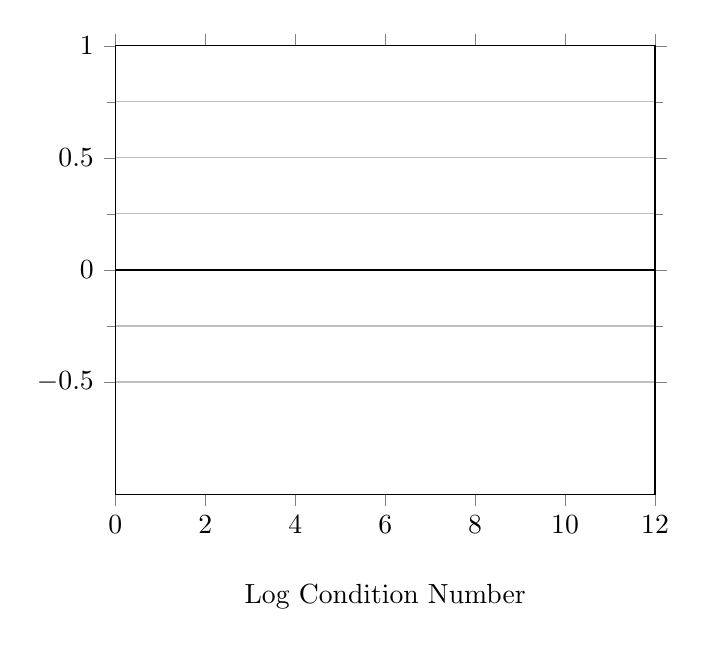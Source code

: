 \begin{tikzpicture}
\begin{axis}[grid=both, minor y tick num=1, yminorgrids=true, tick align=outside, x label style={at={(axis description cs:0.5,-0.18)},anchor=north}, y label style={at={(axis description cs:-0.18,0.5)},rotate=0,anchor=south}, xlabel={Log Condition Number}, xmajorgrids={false}, xmin={0.0}, xmax={12.0}, ymin={0.0}]
    \addplot[ybar interval, mark=none, fill=red!25]
        table[row sep={\\}]
        {
            \\
            0.0  0.0  \\
            0.6  0.0  \\
            1.2  0.0  \\
            1.8  0.0  \\
            2.4  0.0  \\
            3.0  0.0  \\
            3.6  0.0  \\
            4.2  0.0  \\
            4.8  0.0  \\
            5.4  0.0  \\
            6.0  0.0  \\
            6.6  0.0  \\
            7.2  0.0  \\
            7.8  0.0  \\
            8.4  0.0  \\
            9.0  0.0  \\
            9.6  0.0  \\
            10.2  0.0  \\
            10.8  0.0  \\
            11.4  0.0  \\
            12.0  0.0  \\
        }
        ;
\end{axis}
\end{tikzpicture}
